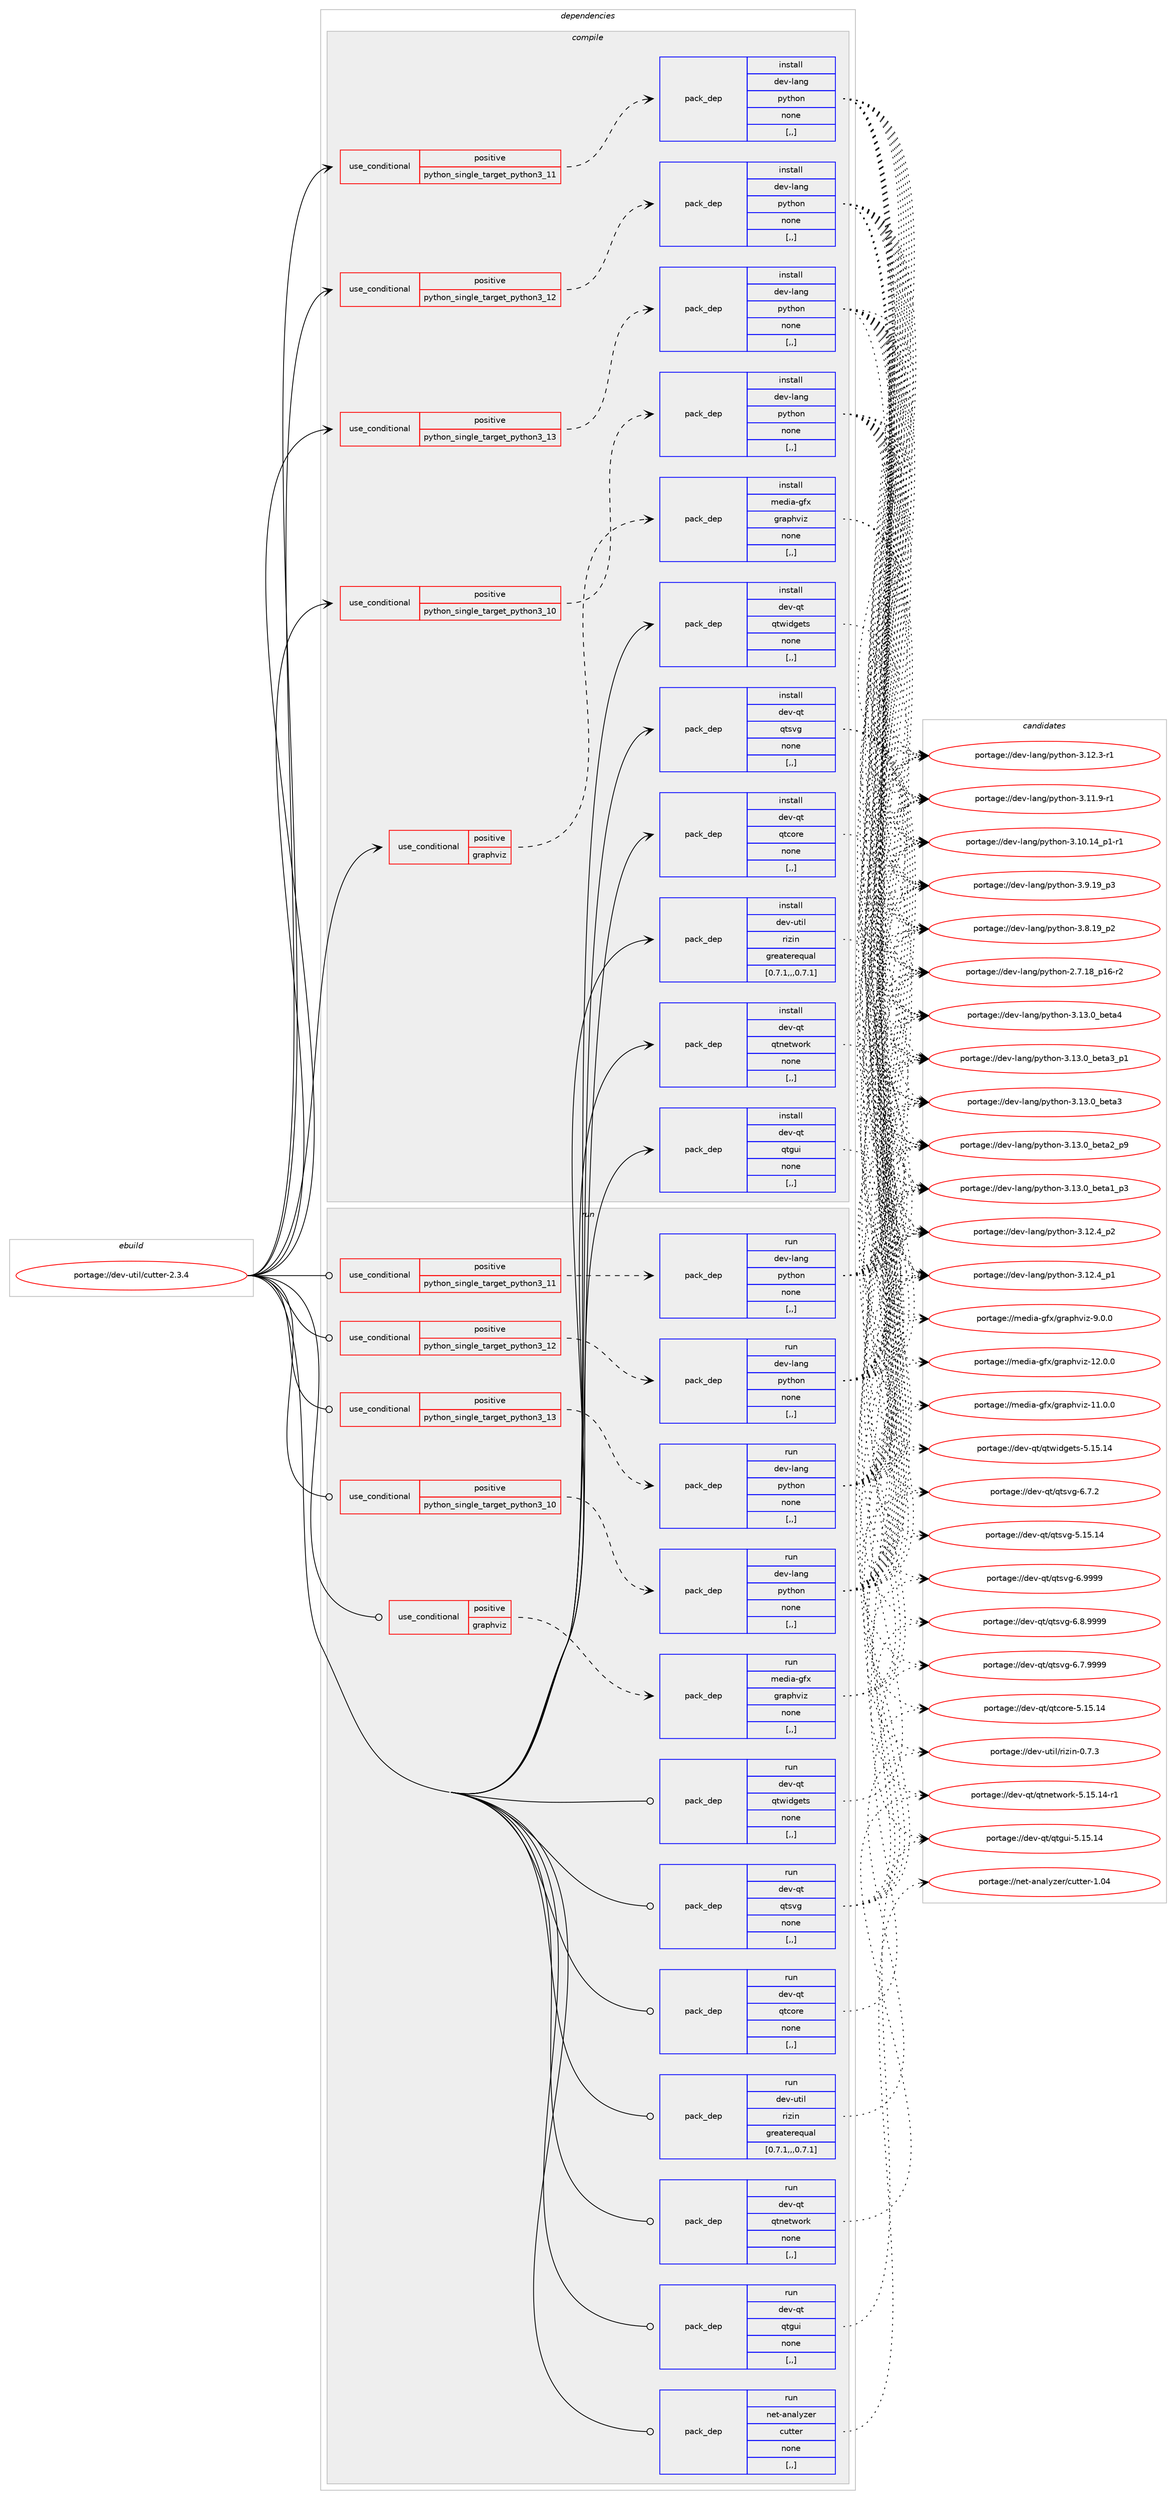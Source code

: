 digraph prolog {

# *************
# Graph options
# *************

newrank=true;
concentrate=true;
compound=true;
graph [rankdir=LR,fontname=Helvetica,fontsize=10,ranksep=1.5];#, ranksep=2.5, nodesep=0.2];
edge  [arrowhead=vee];
node  [fontname=Helvetica,fontsize=10];

# **********
# The ebuild
# **********

subgraph cluster_leftcol {
color=gray;
label=<<i>ebuild</i>>;
id [label="portage://dev-util/cutter-2.3.4", color=red, width=4, href="../dev-util/cutter-2.3.4.svg"];
}

# ****************
# The dependencies
# ****************

subgraph cluster_midcol {
color=gray;
label=<<i>dependencies</i>>;
subgraph cluster_compile {
fillcolor="#eeeeee";
style=filled;
label=<<i>compile</i>>;
subgraph cond60094 {
dependency213377 [label=<<TABLE BORDER="0" CELLBORDER="1" CELLSPACING="0" CELLPADDING="4"><TR><TD ROWSPAN="3" CELLPADDING="10">use_conditional</TD></TR><TR><TD>positive</TD></TR><TR><TD>graphviz</TD></TR></TABLE>>, shape=none, color=red];
subgraph pack151884 {
dependency213378 [label=<<TABLE BORDER="0" CELLBORDER="1" CELLSPACING="0" CELLPADDING="4" WIDTH="220"><TR><TD ROWSPAN="6" CELLPADDING="30">pack_dep</TD></TR><TR><TD WIDTH="110">install</TD></TR><TR><TD>media-gfx</TD></TR><TR><TD>graphviz</TD></TR><TR><TD>none</TD></TR><TR><TD>[,,]</TD></TR></TABLE>>, shape=none, color=blue];
}
dependency213377:e -> dependency213378:w [weight=20,style="dashed",arrowhead="vee"];
}
id:e -> dependency213377:w [weight=20,style="solid",arrowhead="vee"];
subgraph cond60095 {
dependency213379 [label=<<TABLE BORDER="0" CELLBORDER="1" CELLSPACING="0" CELLPADDING="4"><TR><TD ROWSPAN="3" CELLPADDING="10">use_conditional</TD></TR><TR><TD>positive</TD></TR><TR><TD>python_single_target_python3_10</TD></TR></TABLE>>, shape=none, color=red];
subgraph pack151885 {
dependency213380 [label=<<TABLE BORDER="0" CELLBORDER="1" CELLSPACING="0" CELLPADDING="4" WIDTH="220"><TR><TD ROWSPAN="6" CELLPADDING="30">pack_dep</TD></TR><TR><TD WIDTH="110">install</TD></TR><TR><TD>dev-lang</TD></TR><TR><TD>python</TD></TR><TR><TD>none</TD></TR><TR><TD>[,,]</TD></TR></TABLE>>, shape=none, color=blue];
}
dependency213379:e -> dependency213380:w [weight=20,style="dashed",arrowhead="vee"];
}
id:e -> dependency213379:w [weight=20,style="solid",arrowhead="vee"];
subgraph cond60096 {
dependency213381 [label=<<TABLE BORDER="0" CELLBORDER="1" CELLSPACING="0" CELLPADDING="4"><TR><TD ROWSPAN="3" CELLPADDING="10">use_conditional</TD></TR><TR><TD>positive</TD></TR><TR><TD>python_single_target_python3_11</TD></TR></TABLE>>, shape=none, color=red];
subgraph pack151886 {
dependency213382 [label=<<TABLE BORDER="0" CELLBORDER="1" CELLSPACING="0" CELLPADDING="4" WIDTH="220"><TR><TD ROWSPAN="6" CELLPADDING="30">pack_dep</TD></TR><TR><TD WIDTH="110">install</TD></TR><TR><TD>dev-lang</TD></TR><TR><TD>python</TD></TR><TR><TD>none</TD></TR><TR><TD>[,,]</TD></TR></TABLE>>, shape=none, color=blue];
}
dependency213381:e -> dependency213382:w [weight=20,style="dashed",arrowhead="vee"];
}
id:e -> dependency213381:w [weight=20,style="solid",arrowhead="vee"];
subgraph cond60097 {
dependency213383 [label=<<TABLE BORDER="0" CELLBORDER="1" CELLSPACING="0" CELLPADDING="4"><TR><TD ROWSPAN="3" CELLPADDING="10">use_conditional</TD></TR><TR><TD>positive</TD></TR><TR><TD>python_single_target_python3_12</TD></TR></TABLE>>, shape=none, color=red];
subgraph pack151887 {
dependency213384 [label=<<TABLE BORDER="0" CELLBORDER="1" CELLSPACING="0" CELLPADDING="4" WIDTH="220"><TR><TD ROWSPAN="6" CELLPADDING="30">pack_dep</TD></TR><TR><TD WIDTH="110">install</TD></TR><TR><TD>dev-lang</TD></TR><TR><TD>python</TD></TR><TR><TD>none</TD></TR><TR><TD>[,,]</TD></TR></TABLE>>, shape=none, color=blue];
}
dependency213383:e -> dependency213384:w [weight=20,style="dashed",arrowhead="vee"];
}
id:e -> dependency213383:w [weight=20,style="solid",arrowhead="vee"];
subgraph cond60098 {
dependency213385 [label=<<TABLE BORDER="0" CELLBORDER="1" CELLSPACING="0" CELLPADDING="4"><TR><TD ROWSPAN="3" CELLPADDING="10">use_conditional</TD></TR><TR><TD>positive</TD></TR><TR><TD>python_single_target_python3_13</TD></TR></TABLE>>, shape=none, color=red];
subgraph pack151888 {
dependency213386 [label=<<TABLE BORDER="0" CELLBORDER="1" CELLSPACING="0" CELLPADDING="4" WIDTH="220"><TR><TD ROWSPAN="6" CELLPADDING="30">pack_dep</TD></TR><TR><TD WIDTH="110">install</TD></TR><TR><TD>dev-lang</TD></TR><TR><TD>python</TD></TR><TR><TD>none</TD></TR><TR><TD>[,,]</TD></TR></TABLE>>, shape=none, color=blue];
}
dependency213385:e -> dependency213386:w [weight=20,style="dashed",arrowhead="vee"];
}
id:e -> dependency213385:w [weight=20,style="solid",arrowhead="vee"];
subgraph pack151889 {
dependency213387 [label=<<TABLE BORDER="0" CELLBORDER="1" CELLSPACING="0" CELLPADDING="4" WIDTH="220"><TR><TD ROWSPAN="6" CELLPADDING="30">pack_dep</TD></TR><TR><TD WIDTH="110">install</TD></TR><TR><TD>dev-qt</TD></TR><TR><TD>qtcore</TD></TR><TR><TD>none</TD></TR><TR><TD>[,,]</TD></TR></TABLE>>, shape=none, color=blue];
}
id:e -> dependency213387:w [weight=20,style="solid",arrowhead="vee"];
subgraph pack151890 {
dependency213388 [label=<<TABLE BORDER="0" CELLBORDER="1" CELLSPACING="0" CELLPADDING="4" WIDTH="220"><TR><TD ROWSPAN="6" CELLPADDING="30">pack_dep</TD></TR><TR><TD WIDTH="110">install</TD></TR><TR><TD>dev-qt</TD></TR><TR><TD>qtgui</TD></TR><TR><TD>none</TD></TR><TR><TD>[,,]</TD></TR></TABLE>>, shape=none, color=blue];
}
id:e -> dependency213388:w [weight=20,style="solid",arrowhead="vee"];
subgraph pack151891 {
dependency213389 [label=<<TABLE BORDER="0" CELLBORDER="1" CELLSPACING="0" CELLPADDING="4" WIDTH="220"><TR><TD ROWSPAN="6" CELLPADDING="30">pack_dep</TD></TR><TR><TD WIDTH="110">install</TD></TR><TR><TD>dev-qt</TD></TR><TR><TD>qtnetwork</TD></TR><TR><TD>none</TD></TR><TR><TD>[,,]</TD></TR></TABLE>>, shape=none, color=blue];
}
id:e -> dependency213389:w [weight=20,style="solid",arrowhead="vee"];
subgraph pack151892 {
dependency213390 [label=<<TABLE BORDER="0" CELLBORDER="1" CELLSPACING="0" CELLPADDING="4" WIDTH="220"><TR><TD ROWSPAN="6" CELLPADDING="30">pack_dep</TD></TR><TR><TD WIDTH="110">install</TD></TR><TR><TD>dev-qt</TD></TR><TR><TD>qtsvg</TD></TR><TR><TD>none</TD></TR><TR><TD>[,,]</TD></TR></TABLE>>, shape=none, color=blue];
}
id:e -> dependency213390:w [weight=20,style="solid",arrowhead="vee"];
subgraph pack151893 {
dependency213391 [label=<<TABLE BORDER="0" CELLBORDER="1" CELLSPACING="0" CELLPADDING="4" WIDTH="220"><TR><TD ROWSPAN="6" CELLPADDING="30">pack_dep</TD></TR><TR><TD WIDTH="110">install</TD></TR><TR><TD>dev-qt</TD></TR><TR><TD>qtwidgets</TD></TR><TR><TD>none</TD></TR><TR><TD>[,,]</TD></TR></TABLE>>, shape=none, color=blue];
}
id:e -> dependency213391:w [weight=20,style="solid",arrowhead="vee"];
subgraph pack151894 {
dependency213392 [label=<<TABLE BORDER="0" CELLBORDER="1" CELLSPACING="0" CELLPADDING="4" WIDTH="220"><TR><TD ROWSPAN="6" CELLPADDING="30">pack_dep</TD></TR><TR><TD WIDTH="110">install</TD></TR><TR><TD>dev-util</TD></TR><TR><TD>rizin</TD></TR><TR><TD>greaterequal</TD></TR><TR><TD>[0.7.1,,,0.7.1]</TD></TR></TABLE>>, shape=none, color=blue];
}
id:e -> dependency213392:w [weight=20,style="solid",arrowhead="vee"];
}
subgraph cluster_compileandrun {
fillcolor="#eeeeee";
style=filled;
label=<<i>compile and run</i>>;
}
subgraph cluster_run {
fillcolor="#eeeeee";
style=filled;
label=<<i>run</i>>;
subgraph cond60099 {
dependency213393 [label=<<TABLE BORDER="0" CELLBORDER="1" CELLSPACING="0" CELLPADDING="4"><TR><TD ROWSPAN="3" CELLPADDING="10">use_conditional</TD></TR><TR><TD>positive</TD></TR><TR><TD>graphviz</TD></TR></TABLE>>, shape=none, color=red];
subgraph pack151895 {
dependency213394 [label=<<TABLE BORDER="0" CELLBORDER="1" CELLSPACING="0" CELLPADDING="4" WIDTH="220"><TR><TD ROWSPAN="6" CELLPADDING="30">pack_dep</TD></TR><TR><TD WIDTH="110">run</TD></TR><TR><TD>media-gfx</TD></TR><TR><TD>graphviz</TD></TR><TR><TD>none</TD></TR><TR><TD>[,,]</TD></TR></TABLE>>, shape=none, color=blue];
}
dependency213393:e -> dependency213394:w [weight=20,style="dashed",arrowhead="vee"];
}
id:e -> dependency213393:w [weight=20,style="solid",arrowhead="odot"];
subgraph cond60100 {
dependency213395 [label=<<TABLE BORDER="0" CELLBORDER="1" CELLSPACING="0" CELLPADDING="4"><TR><TD ROWSPAN="3" CELLPADDING="10">use_conditional</TD></TR><TR><TD>positive</TD></TR><TR><TD>python_single_target_python3_10</TD></TR></TABLE>>, shape=none, color=red];
subgraph pack151896 {
dependency213396 [label=<<TABLE BORDER="0" CELLBORDER="1" CELLSPACING="0" CELLPADDING="4" WIDTH="220"><TR><TD ROWSPAN="6" CELLPADDING="30">pack_dep</TD></TR><TR><TD WIDTH="110">run</TD></TR><TR><TD>dev-lang</TD></TR><TR><TD>python</TD></TR><TR><TD>none</TD></TR><TR><TD>[,,]</TD></TR></TABLE>>, shape=none, color=blue];
}
dependency213395:e -> dependency213396:w [weight=20,style="dashed",arrowhead="vee"];
}
id:e -> dependency213395:w [weight=20,style="solid",arrowhead="odot"];
subgraph cond60101 {
dependency213397 [label=<<TABLE BORDER="0" CELLBORDER="1" CELLSPACING="0" CELLPADDING="4"><TR><TD ROWSPAN="3" CELLPADDING="10">use_conditional</TD></TR><TR><TD>positive</TD></TR><TR><TD>python_single_target_python3_11</TD></TR></TABLE>>, shape=none, color=red];
subgraph pack151897 {
dependency213398 [label=<<TABLE BORDER="0" CELLBORDER="1" CELLSPACING="0" CELLPADDING="4" WIDTH="220"><TR><TD ROWSPAN="6" CELLPADDING="30">pack_dep</TD></TR><TR><TD WIDTH="110">run</TD></TR><TR><TD>dev-lang</TD></TR><TR><TD>python</TD></TR><TR><TD>none</TD></TR><TR><TD>[,,]</TD></TR></TABLE>>, shape=none, color=blue];
}
dependency213397:e -> dependency213398:w [weight=20,style="dashed",arrowhead="vee"];
}
id:e -> dependency213397:w [weight=20,style="solid",arrowhead="odot"];
subgraph cond60102 {
dependency213399 [label=<<TABLE BORDER="0" CELLBORDER="1" CELLSPACING="0" CELLPADDING="4"><TR><TD ROWSPAN="3" CELLPADDING="10">use_conditional</TD></TR><TR><TD>positive</TD></TR><TR><TD>python_single_target_python3_12</TD></TR></TABLE>>, shape=none, color=red];
subgraph pack151898 {
dependency213400 [label=<<TABLE BORDER="0" CELLBORDER="1" CELLSPACING="0" CELLPADDING="4" WIDTH="220"><TR><TD ROWSPAN="6" CELLPADDING="30">pack_dep</TD></TR><TR><TD WIDTH="110">run</TD></TR><TR><TD>dev-lang</TD></TR><TR><TD>python</TD></TR><TR><TD>none</TD></TR><TR><TD>[,,]</TD></TR></TABLE>>, shape=none, color=blue];
}
dependency213399:e -> dependency213400:w [weight=20,style="dashed",arrowhead="vee"];
}
id:e -> dependency213399:w [weight=20,style="solid",arrowhead="odot"];
subgraph cond60103 {
dependency213401 [label=<<TABLE BORDER="0" CELLBORDER="1" CELLSPACING="0" CELLPADDING="4"><TR><TD ROWSPAN="3" CELLPADDING="10">use_conditional</TD></TR><TR><TD>positive</TD></TR><TR><TD>python_single_target_python3_13</TD></TR></TABLE>>, shape=none, color=red];
subgraph pack151899 {
dependency213402 [label=<<TABLE BORDER="0" CELLBORDER="1" CELLSPACING="0" CELLPADDING="4" WIDTH="220"><TR><TD ROWSPAN="6" CELLPADDING="30">pack_dep</TD></TR><TR><TD WIDTH="110">run</TD></TR><TR><TD>dev-lang</TD></TR><TR><TD>python</TD></TR><TR><TD>none</TD></TR><TR><TD>[,,]</TD></TR></TABLE>>, shape=none, color=blue];
}
dependency213401:e -> dependency213402:w [weight=20,style="dashed",arrowhead="vee"];
}
id:e -> dependency213401:w [weight=20,style="solid",arrowhead="odot"];
subgraph pack151900 {
dependency213403 [label=<<TABLE BORDER="0" CELLBORDER="1" CELLSPACING="0" CELLPADDING="4" WIDTH="220"><TR><TD ROWSPAN="6" CELLPADDING="30">pack_dep</TD></TR><TR><TD WIDTH="110">run</TD></TR><TR><TD>dev-qt</TD></TR><TR><TD>qtcore</TD></TR><TR><TD>none</TD></TR><TR><TD>[,,]</TD></TR></TABLE>>, shape=none, color=blue];
}
id:e -> dependency213403:w [weight=20,style="solid",arrowhead="odot"];
subgraph pack151901 {
dependency213404 [label=<<TABLE BORDER="0" CELLBORDER="1" CELLSPACING="0" CELLPADDING="4" WIDTH="220"><TR><TD ROWSPAN="6" CELLPADDING="30">pack_dep</TD></TR><TR><TD WIDTH="110">run</TD></TR><TR><TD>dev-qt</TD></TR><TR><TD>qtgui</TD></TR><TR><TD>none</TD></TR><TR><TD>[,,]</TD></TR></TABLE>>, shape=none, color=blue];
}
id:e -> dependency213404:w [weight=20,style="solid",arrowhead="odot"];
subgraph pack151902 {
dependency213405 [label=<<TABLE BORDER="0" CELLBORDER="1" CELLSPACING="0" CELLPADDING="4" WIDTH="220"><TR><TD ROWSPAN="6" CELLPADDING="30">pack_dep</TD></TR><TR><TD WIDTH="110">run</TD></TR><TR><TD>dev-qt</TD></TR><TR><TD>qtnetwork</TD></TR><TR><TD>none</TD></TR><TR><TD>[,,]</TD></TR></TABLE>>, shape=none, color=blue];
}
id:e -> dependency213405:w [weight=20,style="solid",arrowhead="odot"];
subgraph pack151903 {
dependency213406 [label=<<TABLE BORDER="0" CELLBORDER="1" CELLSPACING="0" CELLPADDING="4" WIDTH="220"><TR><TD ROWSPAN="6" CELLPADDING="30">pack_dep</TD></TR><TR><TD WIDTH="110">run</TD></TR><TR><TD>dev-qt</TD></TR><TR><TD>qtsvg</TD></TR><TR><TD>none</TD></TR><TR><TD>[,,]</TD></TR></TABLE>>, shape=none, color=blue];
}
id:e -> dependency213406:w [weight=20,style="solid",arrowhead="odot"];
subgraph pack151904 {
dependency213407 [label=<<TABLE BORDER="0" CELLBORDER="1" CELLSPACING="0" CELLPADDING="4" WIDTH="220"><TR><TD ROWSPAN="6" CELLPADDING="30">pack_dep</TD></TR><TR><TD WIDTH="110">run</TD></TR><TR><TD>dev-qt</TD></TR><TR><TD>qtwidgets</TD></TR><TR><TD>none</TD></TR><TR><TD>[,,]</TD></TR></TABLE>>, shape=none, color=blue];
}
id:e -> dependency213407:w [weight=20,style="solid",arrowhead="odot"];
subgraph pack151905 {
dependency213408 [label=<<TABLE BORDER="0" CELLBORDER="1" CELLSPACING="0" CELLPADDING="4" WIDTH="220"><TR><TD ROWSPAN="6" CELLPADDING="30">pack_dep</TD></TR><TR><TD WIDTH="110">run</TD></TR><TR><TD>dev-util</TD></TR><TR><TD>rizin</TD></TR><TR><TD>greaterequal</TD></TR><TR><TD>[0.7.1,,,0.7.1]</TD></TR></TABLE>>, shape=none, color=blue];
}
id:e -> dependency213408:w [weight=20,style="solid",arrowhead="odot"];
subgraph pack151906 {
dependency213409 [label=<<TABLE BORDER="0" CELLBORDER="1" CELLSPACING="0" CELLPADDING="4" WIDTH="220"><TR><TD ROWSPAN="6" CELLPADDING="30">pack_dep</TD></TR><TR><TD WIDTH="110">run</TD></TR><TR><TD>net-analyzer</TD></TR><TR><TD>cutter</TD></TR><TR><TD>none</TD></TR><TR><TD>[,,]</TD></TR></TABLE>>, shape=none, color=blue];
}
id:e -> dependency213409:w [weight=20,style="solid",arrowhead="odot"];
}
}

# **************
# The candidates
# **************

subgraph cluster_choices {
rank=same;
color=gray;
label=<<i>candidates</i>>;

subgraph choice151884 {
color=black;
nodesep=1;
choice1091011001059745103102120471031149711210411810512245495046484648 [label="portage://media-gfx/graphviz-12.0.0", color=red, width=4,href="../media-gfx/graphviz-12.0.0.svg"];
choice1091011001059745103102120471031149711210411810512245494946484648 [label="portage://media-gfx/graphviz-11.0.0", color=red, width=4,href="../media-gfx/graphviz-11.0.0.svg"];
choice10910110010597451031021204710311497112104118105122455746484648 [label="portage://media-gfx/graphviz-9.0.0", color=red, width=4,href="../media-gfx/graphviz-9.0.0.svg"];
dependency213378:e -> choice1091011001059745103102120471031149711210411810512245495046484648:w [style=dotted,weight="100"];
dependency213378:e -> choice1091011001059745103102120471031149711210411810512245494946484648:w [style=dotted,weight="100"];
dependency213378:e -> choice10910110010597451031021204710311497112104118105122455746484648:w [style=dotted,weight="100"];
}
subgraph choice151885 {
color=black;
nodesep=1;
choice1001011184510897110103471121211161041111104551464951464895981011169752 [label="portage://dev-lang/python-3.13.0_beta4", color=red, width=4,href="../dev-lang/python-3.13.0_beta4.svg"];
choice10010111845108971101034711212111610411111045514649514648959810111697519511249 [label="portage://dev-lang/python-3.13.0_beta3_p1", color=red, width=4,href="../dev-lang/python-3.13.0_beta3_p1.svg"];
choice1001011184510897110103471121211161041111104551464951464895981011169751 [label="portage://dev-lang/python-3.13.0_beta3", color=red, width=4,href="../dev-lang/python-3.13.0_beta3.svg"];
choice10010111845108971101034711212111610411111045514649514648959810111697509511257 [label="portage://dev-lang/python-3.13.0_beta2_p9", color=red, width=4,href="../dev-lang/python-3.13.0_beta2_p9.svg"];
choice10010111845108971101034711212111610411111045514649514648959810111697499511251 [label="portage://dev-lang/python-3.13.0_beta1_p3", color=red, width=4,href="../dev-lang/python-3.13.0_beta1_p3.svg"];
choice100101118451089711010347112121116104111110455146495046529511250 [label="portage://dev-lang/python-3.12.4_p2", color=red, width=4,href="../dev-lang/python-3.12.4_p2.svg"];
choice100101118451089711010347112121116104111110455146495046529511249 [label="portage://dev-lang/python-3.12.4_p1", color=red, width=4,href="../dev-lang/python-3.12.4_p1.svg"];
choice100101118451089711010347112121116104111110455146495046514511449 [label="portage://dev-lang/python-3.12.3-r1", color=red, width=4,href="../dev-lang/python-3.12.3-r1.svg"];
choice100101118451089711010347112121116104111110455146494946574511449 [label="portage://dev-lang/python-3.11.9-r1", color=red, width=4,href="../dev-lang/python-3.11.9-r1.svg"];
choice100101118451089711010347112121116104111110455146494846495295112494511449 [label="portage://dev-lang/python-3.10.14_p1-r1", color=red, width=4,href="../dev-lang/python-3.10.14_p1-r1.svg"];
choice100101118451089711010347112121116104111110455146574649579511251 [label="portage://dev-lang/python-3.9.19_p3", color=red, width=4,href="../dev-lang/python-3.9.19_p3.svg"];
choice100101118451089711010347112121116104111110455146564649579511250 [label="portage://dev-lang/python-3.8.19_p2", color=red, width=4,href="../dev-lang/python-3.8.19_p2.svg"];
choice100101118451089711010347112121116104111110455046554649569511249544511450 [label="portage://dev-lang/python-2.7.18_p16-r2", color=red, width=4,href="../dev-lang/python-2.7.18_p16-r2.svg"];
dependency213380:e -> choice1001011184510897110103471121211161041111104551464951464895981011169752:w [style=dotted,weight="100"];
dependency213380:e -> choice10010111845108971101034711212111610411111045514649514648959810111697519511249:w [style=dotted,weight="100"];
dependency213380:e -> choice1001011184510897110103471121211161041111104551464951464895981011169751:w [style=dotted,weight="100"];
dependency213380:e -> choice10010111845108971101034711212111610411111045514649514648959810111697509511257:w [style=dotted,weight="100"];
dependency213380:e -> choice10010111845108971101034711212111610411111045514649514648959810111697499511251:w [style=dotted,weight="100"];
dependency213380:e -> choice100101118451089711010347112121116104111110455146495046529511250:w [style=dotted,weight="100"];
dependency213380:e -> choice100101118451089711010347112121116104111110455146495046529511249:w [style=dotted,weight="100"];
dependency213380:e -> choice100101118451089711010347112121116104111110455146495046514511449:w [style=dotted,weight="100"];
dependency213380:e -> choice100101118451089711010347112121116104111110455146494946574511449:w [style=dotted,weight="100"];
dependency213380:e -> choice100101118451089711010347112121116104111110455146494846495295112494511449:w [style=dotted,weight="100"];
dependency213380:e -> choice100101118451089711010347112121116104111110455146574649579511251:w [style=dotted,weight="100"];
dependency213380:e -> choice100101118451089711010347112121116104111110455146564649579511250:w [style=dotted,weight="100"];
dependency213380:e -> choice100101118451089711010347112121116104111110455046554649569511249544511450:w [style=dotted,weight="100"];
}
subgraph choice151886 {
color=black;
nodesep=1;
choice1001011184510897110103471121211161041111104551464951464895981011169752 [label="portage://dev-lang/python-3.13.0_beta4", color=red, width=4,href="../dev-lang/python-3.13.0_beta4.svg"];
choice10010111845108971101034711212111610411111045514649514648959810111697519511249 [label="portage://dev-lang/python-3.13.0_beta3_p1", color=red, width=4,href="../dev-lang/python-3.13.0_beta3_p1.svg"];
choice1001011184510897110103471121211161041111104551464951464895981011169751 [label="portage://dev-lang/python-3.13.0_beta3", color=red, width=4,href="../dev-lang/python-3.13.0_beta3.svg"];
choice10010111845108971101034711212111610411111045514649514648959810111697509511257 [label="portage://dev-lang/python-3.13.0_beta2_p9", color=red, width=4,href="../dev-lang/python-3.13.0_beta2_p9.svg"];
choice10010111845108971101034711212111610411111045514649514648959810111697499511251 [label="portage://dev-lang/python-3.13.0_beta1_p3", color=red, width=4,href="../dev-lang/python-3.13.0_beta1_p3.svg"];
choice100101118451089711010347112121116104111110455146495046529511250 [label="portage://dev-lang/python-3.12.4_p2", color=red, width=4,href="../dev-lang/python-3.12.4_p2.svg"];
choice100101118451089711010347112121116104111110455146495046529511249 [label="portage://dev-lang/python-3.12.4_p1", color=red, width=4,href="../dev-lang/python-3.12.4_p1.svg"];
choice100101118451089711010347112121116104111110455146495046514511449 [label="portage://dev-lang/python-3.12.3-r1", color=red, width=4,href="../dev-lang/python-3.12.3-r1.svg"];
choice100101118451089711010347112121116104111110455146494946574511449 [label="portage://dev-lang/python-3.11.9-r1", color=red, width=4,href="../dev-lang/python-3.11.9-r1.svg"];
choice100101118451089711010347112121116104111110455146494846495295112494511449 [label="portage://dev-lang/python-3.10.14_p1-r1", color=red, width=4,href="../dev-lang/python-3.10.14_p1-r1.svg"];
choice100101118451089711010347112121116104111110455146574649579511251 [label="portage://dev-lang/python-3.9.19_p3", color=red, width=4,href="../dev-lang/python-3.9.19_p3.svg"];
choice100101118451089711010347112121116104111110455146564649579511250 [label="portage://dev-lang/python-3.8.19_p2", color=red, width=4,href="../dev-lang/python-3.8.19_p2.svg"];
choice100101118451089711010347112121116104111110455046554649569511249544511450 [label="portage://dev-lang/python-2.7.18_p16-r2", color=red, width=4,href="../dev-lang/python-2.7.18_p16-r2.svg"];
dependency213382:e -> choice1001011184510897110103471121211161041111104551464951464895981011169752:w [style=dotted,weight="100"];
dependency213382:e -> choice10010111845108971101034711212111610411111045514649514648959810111697519511249:w [style=dotted,weight="100"];
dependency213382:e -> choice1001011184510897110103471121211161041111104551464951464895981011169751:w [style=dotted,weight="100"];
dependency213382:e -> choice10010111845108971101034711212111610411111045514649514648959810111697509511257:w [style=dotted,weight="100"];
dependency213382:e -> choice10010111845108971101034711212111610411111045514649514648959810111697499511251:w [style=dotted,weight="100"];
dependency213382:e -> choice100101118451089711010347112121116104111110455146495046529511250:w [style=dotted,weight="100"];
dependency213382:e -> choice100101118451089711010347112121116104111110455146495046529511249:w [style=dotted,weight="100"];
dependency213382:e -> choice100101118451089711010347112121116104111110455146495046514511449:w [style=dotted,weight="100"];
dependency213382:e -> choice100101118451089711010347112121116104111110455146494946574511449:w [style=dotted,weight="100"];
dependency213382:e -> choice100101118451089711010347112121116104111110455146494846495295112494511449:w [style=dotted,weight="100"];
dependency213382:e -> choice100101118451089711010347112121116104111110455146574649579511251:w [style=dotted,weight="100"];
dependency213382:e -> choice100101118451089711010347112121116104111110455146564649579511250:w [style=dotted,weight="100"];
dependency213382:e -> choice100101118451089711010347112121116104111110455046554649569511249544511450:w [style=dotted,weight="100"];
}
subgraph choice151887 {
color=black;
nodesep=1;
choice1001011184510897110103471121211161041111104551464951464895981011169752 [label="portage://dev-lang/python-3.13.0_beta4", color=red, width=4,href="../dev-lang/python-3.13.0_beta4.svg"];
choice10010111845108971101034711212111610411111045514649514648959810111697519511249 [label="portage://dev-lang/python-3.13.0_beta3_p1", color=red, width=4,href="../dev-lang/python-3.13.0_beta3_p1.svg"];
choice1001011184510897110103471121211161041111104551464951464895981011169751 [label="portage://dev-lang/python-3.13.0_beta3", color=red, width=4,href="../dev-lang/python-3.13.0_beta3.svg"];
choice10010111845108971101034711212111610411111045514649514648959810111697509511257 [label="portage://dev-lang/python-3.13.0_beta2_p9", color=red, width=4,href="../dev-lang/python-3.13.0_beta2_p9.svg"];
choice10010111845108971101034711212111610411111045514649514648959810111697499511251 [label="portage://dev-lang/python-3.13.0_beta1_p3", color=red, width=4,href="../dev-lang/python-3.13.0_beta1_p3.svg"];
choice100101118451089711010347112121116104111110455146495046529511250 [label="portage://dev-lang/python-3.12.4_p2", color=red, width=4,href="../dev-lang/python-3.12.4_p2.svg"];
choice100101118451089711010347112121116104111110455146495046529511249 [label="portage://dev-lang/python-3.12.4_p1", color=red, width=4,href="../dev-lang/python-3.12.4_p1.svg"];
choice100101118451089711010347112121116104111110455146495046514511449 [label="portage://dev-lang/python-3.12.3-r1", color=red, width=4,href="../dev-lang/python-3.12.3-r1.svg"];
choice100101118451089711010347112121116104111110455146494946574511449 [label="portage://dev-lang/python-3.11.9-r1", color=red, width=4,href="../dev-lang/python-3.11.9-r1.svg"];
choice100101118451089711010347112121116104111110455146494846495295112494511449 [label="portage://dev-lang/python-3.10.14_p1-r1", color=red, width=4,href="../dev-lang/python-3.10.14_p1-r1.svg"];
choice100101118451089711010347112121116104111110455146574649579511251 [label="portage://dev-lang/python-3.9.19_p3", color=red, width=4,href="../dev-lang/python-3.9.19_p3.svg"];
choice100101118451089711010347112121116104111110455146564649579511250 [label="portage://dev-lang/python-3.8.19_p2", color=red, width=4,href="../dev-lang/python-3.8.19_p2.svg"];
choice100101118451089711010347112121116104111110455046554649569511249544511450 [label="portage://dev-lang/python-2.7.18_p16-r2", color=red, width=4,href="../dev-lang/python-2.7.18_p16-r2.svg"];
dependency213384:e -> choice1001011184510897110103471121211161041111104551464951464895981011169752:w [style=dotted,weight="100"];
dependency213384:e -> choice10010111845108971101034711212111610411111045514649514648959810111697519511249:w [style=dotted,weight="100"];
dependency213384:e -> choice1001011184510897110103471121211161041111104551464951464895981011169751:w [style=dotted,weight="100"];
dependency213384:e -> choice10010111845108971101034711212111610411111045514649514648959810111697509511257:w [style=dotted,weight="100"];
dependency213384:e -> choice10010111845108971101034711212111610411111045514649514648959810111697499511251:w [style=dotted,weight="100"];
dependency213384:e -> choice100101118451089711010347112121116104111110455146495046529511250:w [style=dotted,weight="100"];
dependency213384:e -> choice100101118451089711010347112121116104111110455146495046529511249:w [style=dotted,weight="100"];
dependency213384:e -> choice100101118451089711010347112121116104111110455146495046514511449:w [style=dotted,weight="100"];
dependency213384:e -> choice100101118451089711010347112121116104111110455146494946574511449:w [style=dotted,weight="100"];
dependency213384:e -> choice100101118451089711010347112121116104111110455146494846495295112494511449:w [style=dotted,weight="100"];
dependency213384:e -> choice100101118451089711010347112121116104111110455146574649579511251:w [style=dotted,weight="100"];
dependency213384:e -> choice100101118451089711010347112121116104111110455146564649579511250:w [style=dotted,weight="100"];
dependency213384:e -> choice100101118451089711010347112121116104111110455046554649569511249544511450:w [style=dotted,weight="100"];
}
subgraph choice151888 {
color=black;
nodesep=1;
choice1001011184510897110103471121211161041111104551464951464895981011169752 [label="portage://dev-lang/python-3.13.0_beta4", color=red, width=4,href="../dev-lang/python-3.13.0_beta4.svg"];
choice10010111845108971101034711212111610411111045514649514648959810111697519511249 [label="portage://dev-lang/python-3.13.0_beta3_p1", color=red, width=4,href="../dev-lang/python-3.13.0_beta3_p1.svg"];
choice1001011184510897110103471121211161041111104551464951464895981011169751 [label="portage://dev-lang/python-3.13.0_beta3", color=red, width=4,href="../dev-lang/python-3.13.0_beta3.svg"];
choice10010111845108971101034711212111610411111045514649514648959810111697509511257 [label="portage://dev-lang/python-3.13.0_beta2_p9", color=red, width=4,href="../dev-lang/python-3.13.0_beta2_p9.svg"];
choice10010111845108971101034711212111610411111045514649514648959810111697499511251 [label="portage://dev-lang/python-3.13.0_beta1_p3", color=red, width=4,href="../dev-lang/python-3.13.0_beta1_p3.svg"];
choice100101118451089711010347112121116104111110455146495046529511250 [label="portage://dev-lang/python-3.12.4_p2", color=red, width=4,href="../dev-lang/python-3.12.4_p2.svg"];
choice100101118451089711010347112121116104111110455146495046529511249 [label="portage://dev-lang/python-3.12.4_p1", color=red, width=4,href="../dev-lang/python-3.12.4_p1.svg"];
choice100101118451089711010347112121116104111110455146495046514511449 [label="portage://dev-lang/python-3.12.3-r1", color=red, width=4,href="../dev-lang/python-3.12.3-r1.svg"];
choice100101118451089711010347112121116104111110455146494946574511449 [label="portage://dev-lang/python-3.11.9-r1", color=red, width=4,href="../dev-lang/python-3.11.9-r1.svg"];
choice100101118451089711010347112121116104111110455146494846495295112494511449 [label="portage://dev-lang/python-3.10.14_p1-r1", color=red, width=4,href="../dev-lang/python-3.10.14_p1-r1.svg"];
choice100101118451089711010347112121116104111110455146574649579511251 [label="portage://dev-lang/python-3.9.19_p3", color=red, width=4,href="../dev-lang/python-3.9.19_p3.svg"];
choice100101118451089711010347112121116104111110455146564649579511250 [label="portage://dev-lang/python-3.8.19_p2", color=red, width=4,href="../dev-lang/python-3.8.19_p2.svg"];
choice100101118451089711010347112121116104111110455046554649569511249544511450 [label="portage://dev-lang/python-2.7.18_p16-r2", color=red, width=4,href="../dev-lang/python-2.7.18_p16-r2.svg"];
dependency213386:e -> choice1001011184510897110103471121211161041111104551464951464895981011169752:w [style=dotted,weight="100"];
dependency213386:e -> choice10010111845108971101034711212111610411111045514649514648959810111697519511249:w [style=dotted,weight="100"];
dependency213386:e -> choice1001011184510897110103471121211161041111104551464951464895981011169751:w [style=dotted,weight="100"];
dependency213386:e -> choice10010111845108971101034711212111610411111045514649514648959810111697509511257:w [style=dotted,weight="100"];
dependency213386:e -> choice10010111845108971101034711212111610411111045514649514648959810111697499511251:w [style=dotted,weight="100"];
dependency213386:e -> choice100101118451089711010347112121116104111110455146495046529511250:w [style=dotted,weight="100"];
dependency213386:e -> choice100101118451089711010347112121116104111110455146495046529511249:w [style=dotted,weight="100"];
dependency213386:e -> choice100101118451089711010347112121116104111110455146495046514511449:w [style=dotted,weight="100"];
dependency213386:e -> choice100101118451089711010347112121116104111110455146494946574511449:w [style=dotted,weight="100"];
dependency213386:e -> choice100101118451089711010347112121116104111110455146494846495295112494511449:w [style=dotted,weight="100"];
dependency213386:e -> choice100101118451089711010347112121116104111110455146574649579511251:w [style=dotted,weight="100"];
dependency213386:e -> choice100101118451089711010347112121116104111110455146564649579511250:w [style=dotted,weight="100"];
dependency213386:e -> choice100101118451089711010347112121116104111110455046554649569511249544511450:w [style=dotted,weight="100"];
}
subgraph choice151889 {
color=black;
nodesep=1;
choice1001011184511311647113116991111141014553464953464952 [label="portage://dev-qt/qtcore-5.15.14", color=red, width=4,href="../dev-qt/qtcore-5.15.14.svg"];
dependency213387:e -> choice1001011184511311647113116991111141014553464953464952:w [style=dotted,weight="100"];
}
subgraph choice151890 {
color=black;
nodesep=1;
choice10010111845113116471131161031171054553464953464952 [label="portage://dev-qt/qtgui-5.15.14", color=red, width=4,href="../dev-qt/qtgui-5.15.14.svg"];
dependency213388:e -> choice10010111845113116471131161031171054553464953464952:w [style=dotted,weight="100"];
}
subgraph choice151891 {
color=black;
nodesep=1;
choice100101118451131164711311611010111611911111410745534649534649524511449 [label="portage://dev-qt/qtnetwork-5.15.14-r1", color=red, width=4,href="../dev-qt/qtnetwork-5.15.14-r1.svg"];
dependency213389:e -> choice100101118451131164711311611010111611911111410745534649534649524511449:w [style=dotted,weight="100"];
}
subgraph choice151892 {
color=black;
nodesep=1;
choice100101118451131164711311611511810345544657575757 [label="portage://dev-qt/qtsvg-6.9999", color=red, width=4,href="../dev-qt/qtsvg-6.9999.svg"];
choice1001011184511311647113116115118103455446564657575757 [label="portage://dev-qt/qtsvg-6.8.9999", color=red, width=4,href="../dev-qt/qtsvg-6.8.9999.svg"];
choice1001011184511311647113116115118103455446554657575757 [label="portage://dev-qt/qtsvg-6.7.9999", color=red, width=4,href="../dev-qt/qtsvg-6.7.9999.svg"];
choice1001011184511311647113116115118103455446554650 [label="portage://dev-qt/qtsvg-6.7.2", color=red, width=4,href="../dev-qt/qtsvg-6.7.2.svg"];
choice10010111845113116471131161151181034553464953464952 [label="portage://dev-qt/qtsvg-5.15.14", color=red, width=4,href="../dev-qt/qtsvg-5.15.14.svg"];
dependency213390:e -> choice100101118451131164711311611511810345544657575757:w [style=dotted,weight="100"];
dependency213390:e -> choice1001011184511311647113116115118103455446564657575757:w [style=dotted,weight="100"];
dependency213390:e -> choice1001011184511311647113116115118103455446554657575757:w [style=dotted,weight="100"];
dependency213390:e -> choice1001011184511311647113116115118103455446554650:w [style=dotted,weight="100"];
dependency213390:e -> choice10010111845113116471131161151181034553464953464952:w [style=dotted,weight="100"];
}
subgraph choice151893 {
color=black;
nodesep=1;
choice10010111845113116471131161191051001031011161154553464953464952 [label="portage://dev-qt/qtwidgets-5.15.14", color=red, width=4,href="../dev-qt/qtwidgets-5.15.14.svg"];
dependency213391:e -> choice10010111845113116471131161191051001031011161154553464953464952:w [style=dotted,weight="100"];
}
subgraph choice151894 {
color=black;
nodesep=1;
choice1001011184511711610510847114105122105110454846554651 [label="portage://dev-util/rizin-0.7.3", color=red, width=4,href="../dev-util/rizin-0.7.3.svg"];
dependency213392:e -> choice1001011184511711610510847114105122105110454846554651:w [style=dotted,weight="100"];
}
subgraph choice151895 {
color=black;
nodesep=1;
choice1091011001059745103102120471031149711210411810512245495046484648 [label="portage://media-gfx/graphviz-12.0.0", color=red, width=4,href="../media-gfx/graphviz-12.0.0.svg"];
choice1091011001059745103102120471031149711210411810512245494946484648 [label="portage://media-gfx/graphviz-11.0.0", color=red, width=4,href="../media-gfx/graphviz-11.0.0.svg"];
choice10910110010597451031021204710311497112104118105122455746484648 [label="portage://media-gfx/graphviz-9.0.0", color=red, width=4,href="../media-gfx/graphviz-9.0.0.svg"];
dependency213394:e -> choice1091011001059745103102120471031149711210411810512245495046484648:w [style=dotted,weight="100"];
dependency213394:e -> choice1091011001059745103102120471031149711210411810512245494946484648:w [style=dotted,weight="100"];
dependency213394:e -> choice10910110010597451031021204710311497112104118105122455746484648:w [style=dotted,weight="100"];
}
subgraph choice151896 {
color=black;
nodesep=1;
choice1001011184510897110103471121211161041111104551464951464895981011169752 [label="portage://dev-lang/python-3.13.0_beta4", color=red, width=4,href="../dev-lang/python-3.13.0_beta4.svg"];
choice10010111845108971101034711212111610411111045514649514648959810111697519511249 [label="portage://dev-lang/python-3.13.0_beta3_p1", color=red, width=4,href="../dev-lang/python-3.13.0_beta3_p1.svg"];
choice1001011184510897110103471121211161041111104551464951464895981011169751 [label="portage://dev-lang/python-3.13.0_beta3", color=red, width=4,href="../dev-lang/python-3.13.0_beta3.svg"];
choice10010111845108971101034711212111610411111045514649514648959810111697509511257 [label="portage://dev-lang/python-3.13.0_beta2_p9", color=red, width=4,href="../dev-lang/python-3.13.0_beta2_p9.svg"];
choice10010111845108971101034711212111610411111045514649514648959810111697499511251 [label="portage://dev-lang/python-3.13.0_beta1_p3", color=red, width=4,href="../dev-lang/python-3.13.0_beta1_p3.svg"];
choice100101118451089711010347112121116104111110455146495046529511250 [label="portage://dev-lang/python-3.12.4_p2", color=red, width=4,href="../dev-lang/python-3.12.4_p2.svg"];
choice100101118451089711010347112121116104111110455146495046529511249 [label="portage://dev-lang/python-3.12.4_p1", color=red, width=4,href="../dev-lang/python-3.12.4_p1.svg"];
choice100101118451089711010347112121116104111110455146495046514511449 [label="portage://dev-lang/python-3.12.3-r1", color=red, width=4,href="../dev-lang/python-3.12.3-r1.svg"];
choice100101118451089711010347112121116104111110455146494946574511449 [label="portage://dev-lang/python-3.11.9-r1", color=red, width=4,href="../dev-lang/python-3.11.9-r1.svg"];
choice100101118451089711010347112121116104111110455146494846495295112494511449 [label="portage://dev-lang/python-3.10.14_p1-r1", color=red, width=4,href="../dev-lang/python-3.10.14_p1-r1.svg"];
choice100101118451089711010347112121116104111110455146574649579511251 [label="portage://dev-lang/python-3.9.19_p3", color=red, width=4,href="../dev-lang/python-3.9.19_p3.svg"];
choice100101118451089711010347112121116104111110455146564649579511250 [label="portage://dev-lang/python-3.8.19_p2", color=red, width=4,href="../dev-lang/python-3.8.19_p2.svg"];
choice100101118451089711010347112121116104111110455046554649569511249544511450 [label="portage://dev-lang/python-2.7.18_p16-r2", color=red, width=4,href="../dev-lang/python-2.7.18_p16-r2.svg"];
dependency213396:e -> choice1001011184510897110103471121211161041111104551464951464895981011169752:w [style=dotted,weight="100"];
dependency213396:e -> choice10010111845108971101034711212111610411111045514649514648959810111697519511249:w [style=dotted,weight="100"];
dependency213396:e -> choice1001011184510897110103471121211161041111104551464951464895981011169751:w [style=dotted,weight="100"];
dependency213396:e -> choice10010111845108971101034711212111610411111045514649514648959810111697509511257:w [style=dotted,weight="100"];
dependency213396:e -> choice10010111845108971101034711212111610411111045514649514648959810111697499511251:w [style=dotted,weight="100"];
dependency213396:e -> choice100101118451089711010347112121116104111110455146495046529511250:w [style=dotted,weight="100"];
dependency213396:e -> choice100101118451089711010347112121116104111110455146495046529511249:w [style=dotted,weight="100"];
dependency213396:e -> choice100101118451089711010347112121116104111110455146495046514511449:w [style=dotted,weight="100"];
dependency213396:e -> choice100101118451089711010347112121116104111110455146494946574511449:w [style=dotted,weight="100"];
dependency213396:e -> choice100101118451089711010347112121116104111110455146494846495295112494511449:w [style=dotted,weight="100"];
dependency213396:e -> choice100101118451089711010347112121116104111110455146574649579511251:w [style=dotted,weight="100"];
dependency213396:e -> choice100101118451089711010347112121116104111110455146564649579511250:w [style=dotted,weight="100"];
dependency213396:e -> choice100101118451089711010347112121116104111110455046554649569511249544511450:w [style=dotted,weight="100"];
}
subgraph choice151897 {
color=black;
nodesep=1;
choice1001011184510897110103471121211161041111104551464951464895981011169752 [label="portage://dev-lang/python-3.13.0_beta4", color=red, width=4,href="../dev-lang/python-3.13.0_beta4.svg"];
choice10010111845108971101034711212111610411111045514649514648959810111697519511249 [label="portage://dev-lang/python-3.13.0_beta3_p1", color=red, width=4,href="../dev-lang/python-3.13.0_beta3_p1.svg"];
choice1001011184510897110103471121211161041111104551464951464895981011169751 [label="portage://dev-lang/python-3.13.0_beta3", color=red, width=4,href="../dev-lang/python-3.13.0_beta3.svg"];
choice10010111845108971101034711212111610411111045514649514648959810111697509511257 [label="portage://dev-lang/python-3.13.0_beta2_p9", color=red, width=4,href="../dev-lang/python-3.13.0_beta2_p9.svg"];
choice10010111845108971101034711212111610411111045514649514648959810111697499511251 [label="portage://dev-lang/python-3.13.0_beta1_p3", color=red, width=4,href="../dev-lang/python-3.13.0_beta1_p3.svg"];
choice100101118451089711010347112121116104111110455146495046529511250 [label="portage://dev-lang/python-3.12.4_p2", color=red, width=4,href="../dev-lang/python-3.12.4_p2.svg"];
choice100101118451089711010347112121116104111110455146495046529511249 [label="portage://dev-lang/python-3.12.4_p1", color=red, width=4,href="../dev-lang/python-3.12.4_p1.svg"];
choice100101118451089711010347112121116104111110455146495046514511449 [label="portage://dev-lang/python-3.12.3-r1", color=red, width=4,href="../dev-lang/python-3.12.3-r1.svg"];
choice100101118451089711010347112121116104111110455146494946574511449 [label="portage://dev-lang/python-3.11.9-r1", color=red, width=4,href="../dev-lang/python-3.11.9-r1.svg"];
choice100101118451089711010347112121116104111110455146494846495295112494511449 [label="portage://dev-lang/python-3.10.14_p1-r1", color=red, width=4,href="../dev-lang/python-3.10.14_p1-r1.svg"];
choice100101118451089711010347112121116104111110455146574649579511251 [label="portage://dev-lang/python-3.9.19_p3", color=red, width=4,href="../dev-lang/python-3.9.19_p3.svg"];
choice100101118451089711010347112121116104111110455146564649579511250 [label="portage://dev-lang/python-3.8.19_p2", color=red, width=4,href="../dev-lang/python-3.8.19_p2.svg"];
choice100101118451089711010347112121116104111110455046554649569511249544511450 [label="portage://dev-lang/python-2.7.18_p16-r2", color=red, width=4,href="../dev-lang/python-2.7.18_p16-r2.svg"];
dependency213398:e -> choice1001011184510897110103471121211161041111104551464951464895981011169752:w [style=dotted,weight="100"];
dependency213398:e -> choice10010111845108971101034711212111610411111045514649514648959810111697519511249:w [style=dotted,weight="100"];
dependency213398:e -> choice1001011184510897110103471121211161041111104551464951464895981011169751:w [style=dotted,weight="100"];
dependency213398:e -> choice10010111845108971101034711212111610411111045514649514648959810111697509511257:w [style=dotted,weight="100"];
dependency213398:e -> choice10010111845108971101034711212111610411111045514649514648959810111697499511251:w [style=dotted,weight="100"];
dependency213398:e -> choice100101118451089711010347112121116104111110455146495046529511250:w [style=dotted,weight="100"];
dependency213398:e -> choice100101118451089711010347112121116104111110455146495046529511249:w [style=dotted,weight="100"];
dependency213398:e -> choice100101118451089711010347112121116104111110455146495046514511449:w [style=dotted,weight="100"];
dependency213398:e -> choice100101118451089711010347112121116104111110455146494946574511449:w [style=dotted,weight="100"];
dependency213398:e -> choice100101118451089711010347112121116104111110455146494846495295112494511449:w [style=dotted,weight="100"];
dependency213398:e -> choice100101118451089711010347112121116104111110455146574649579511251:w [style=dotted,weight="100"];
dependency213398:e -> choice100101118451089711010347112121116104111110455146564649579511250:w [style=dotted,weight="100"];
dependency213398:e -> choice100101118451089711010347112121116104111110455046554649569511249544511450:w [style=dotted,weight="100"];
}
subgraph choice151898 {
color=black;
nodesep=1;
choice1001011184510897110103471121211161041111104551464951464895981011169752 [label="portage://dev-lang/python-3.13.0_beta4", color=red, width=4,href="../dev-lang/python-3.13.0_beta4.svg"];
choice10010111845108971101034711212111610411111045514649514648959810111697519511249 [label="portage://dev-lang/python-3.13.0_beta3_p1", color=red, width=4,href="../dev-lang/python-3.13.0_beta3_p1.svg"];
choice1001011184510897110103471121211161041111104551464951464895981011169751 [label="portage://dev-lang/python-3.13.0_beta3", color=red, width=4,href="../dev-lang/python-3.13.0_beta3.svg"];
choice10010111845108971101034711212111610411111045514649514648959810111697509511257 [label="portage://dev-lang/python-3.13.0_beta2_p9", color=red, width=4,href="../dev-lang/python-3.13.0_beta2_p9.svg"];
choice10010111845108971101034711212111610411111045514649514648959810111697499511251 [label="portage://dev-lang/python-3.13.0_beta1_p3", color=red, width=4,href="../dev-lang/python-3.13.0_beta1_p3.svg"];
choice100101118451089711010347112121116104111110455146495046529511250 [label="portage://dev-lang/python-3.12.4_p2", color=red, width=4,href="../dev-lang/python-3.12.4_p2.svg"];
choice100101118451089711010347112121116104111110455146495046529511249 [label="portage://dev-lang/python-3.12.4_p1", color=red, width=4,href="../dev-lang/python-3.12.4_p1.svg"];
choice100101118451089711010347112121116104111110455146495046514511449 [label="portage://dev-lang/python-3.12.3-r1", color=red, width=4,href="../dev-lang/python-3.12.3-r1.svg"];
choice100101118451089711010347112121116104111110455146494946574511449 [label="portage://dev-lang/python-3.11.9-r1", color=red, width=4,href="../dev-lang/python-3.11.9-r1.svg"];
choice100101118451089711010347112121116104111110455146494846495295112494511449 [label="portage://dev-lang/python-3.10.14_p1-r1", color=red, width=4,href="../dev-lang/python-3.10.14_p1-r1.svg"];
choice100101118451089711010347112121116104111110455146574649579511251 [label="portage://dev-lang/python-3.9.19_p3", color=red, width=4,href="../dev-lang/python-3.9.19_p3.svg"];
choice100101118451089711010347112121116104111110455146564649579511250 [label="portage://dev-lang/python-3.8.19_p2", color=red, width=4,href="../dev-lang/python-3.8.19_p2.svg"];
choice100101118451089711010347112121116104111110455046554649569511249544511450 [label="portage://dev-lang/python-2.7.18_p16-r2", color=red, width=4,href="../dev-lang/python-2.7.18_p16-r2.svg"];
dependency213400:e -> choice1001011184510897110103471121211161041111104551464951464895981011169752:w [style=dotted,weight="100"];
dependency213400:e -> choice10010111845108971101034711212111610411111045514649514648959810111697519511249:w [style=dotted,weight="100"];
dependency213400:e -> choice1001011184510897110103471121211161041111104551464951464895981011169751:w [style=dotted,weight="100"];
dependency213400:e -> choice10010111845108971101034711212111610411111045514649514648959810111697509511257:w [style=dotted,weight="100"];
dependency213400:e -> choice10010111845108971101034711212111610411111045514649514648959810111697499511251:w [style=dotted,weight="100"];
dependency213400:e -> choice100101118451089711010347112121116104111110455146495046529511250:w [style=dotted,weight="100"];
dependency213400:e -> choice100101118451089711010347112121116104111110455146495046529511249:w [style=dotted,weight="100"];
dependency213400:e -> choice100101118451089711010347112121116104111110455146495046514511449:w [style=dotted,weight="100"];
dependency213400:e -> choice100101118451089711010347112121116104111110455146494946574511449:w [style=dotted,weight="100"];
dependency213400:e -> choice100101118451089711010347112121116104111110455146494846495295112494511449:w [style=dotted,weight="100"];
dependency213400:e -> choice100101118451089711010347112121116104111110455146574649579511251:w [style=dotted,weight="100"];
dependency213400:e -> choice100101118451089711010347112121116104111110455146564649579511250:w [style=dotted,weight="100"];
dependency213400:e -> choice100101118451089711010347112121116104111110455046554649569511249544511450:w [style=dotted,weight="100"];
}
subgraph choice151899 {
color=black;
nodesep=1;
choice1001011184510897110103471121211161041111104551464951464895981011169752 [label="portage://dev-lang/python-3.13.0_beta4", color=red, width=4,href="../dev-lang/python-3.13.0_beta4.svg"];
choice10010111845108971101034711212111610411111045514649514648959810111697519511249 [label="portage://dev-lang/python-3.13.0_beta3_p1", color=red, width=4,href="../dev-lang/python-3.13.0_beta3_p1.svg"];
choice1001011184510897110103471121211161041111104551464951464895981011169751 [label="portage://dev-lang/python-3.13.0_beta3", color=red, width=4,href="../dev-lang/python-3.13.0_beta3.svg"];
choice10010111845108971101034711212111610411111045514649514648959810111697509511257 [label="portage://dev-lang/python-3.13.0_beta2_p9", color=red, width=4,href="../dev-lang/python-3.13.0_beta2_p9.svg"];
choice10010111845108971101034711212111610411111045514649514648959810111697499511251 [label="portage://dev-lang/python-3.13.0_beta1_p3", color=red, width=4,href="../dev-lang/python-3.13.0_beta1_p3.svg"];
choice100101118451089711010347112121116104111110455146495046529511250 [label="portage://dev-lang/python-3.12.4_p2", color=red, width=4,href="../dev-lang/python-3.12.4_p2.svg"];
choice100101118451089711010347112121116104111110455146495046529511249 [label="portage://dev-lang/python-3.12.4_p1", color=red, width=4,href="../dev-lang/python-3.12.4_p1.svg"];
choice100101118451089711010347112121116104111110455146495046514511449 [label="portage://dev-lang/python-3.12.3-r1", color=red, width=4,href="../dev-lang/python-3.12.3-r1.svg"];
choice100101118451089711010347112121116104111110455146494946574511449 [label="portage://dev-lang/python-3.11.9-r1", color=red, width=4,href="../dev-lang/python-3.11.9-r1.svg"];
choice100101118451089711010347112121116104111110455146494846495295112494511449 [label="portage://dev-lang/python-3.10.14_p1-r1", color=red, width=4,href="../dev-lang/python-3.10.14_p1-r1.svg"];
choice100101118451089711010347112121116104111110455146574649579511251 [label="portage://dev-lang/python-3.9.19_p3", color=red, width=4,href="../dev-lang/python-3.9.19_p3.svg"];
choice100101118451089711010347112121116104111110455146564649579511250 [label="portage://dev-lang/python-3.8.19_p2", color=red, width=4,href="../dev-lang/python-3.8.19_p2.svg"];
choice100101118451089711010347112121116104111110455046554649569511249544511450 [label="portage://dev-lang/python-2.7.18_p16-r2", color=red, width=4,href="../dev-lang/python-2.7.18_p16-r2.svg"];
dependency213402:e -> choice1001011184510897110103471121211161041111104551464951464895981011169752:w [style=dotted,weight="100"];
dependency213402:e -> choice10010111845108971101034711212111610411111045514649514648959810111697519511249:w [style=dotted,weight="100"];
dependency213402:e -> choice1001011184510897110103471121211161041111104551464951464895981011169751:w [style=dotted,weight="100"];
dependency213402:e -> choice10010111845108971101034711212111610411111045514649514648959810111697509511257:w [style=dotted,weight="100"];
dependency213402:e -> choice10010111845108971101034711212111610411111045514649514648959810111697499511251:w [style=dotted,weight="100"];
dependency213402:e -> choice100101118451089711010347112121116104111110455146495046529511250:w [style=dotted,weight="100"];
dependency213402:e -> choice100101118451089711010347112121116104111110455146495046529511249:w [style=dotted,weight="100"];
dependency213402:e -> choice100101118451089711010347112121116104111110455146495046514511449:w [style=dotted,weight="100"];
dependency213402:e -> choice100101118451089711010347112121116104111110455146494946574511449:w [style=dotted,weight="100"];
dependency213402:e -> choice100101118451089711010347112121116104111110455146494846495295112494511449:w [style=dotted,weight="100"];
dependency213402:e -> choice100101118451089711010347112121116104111110455146574649579511251:w [style=dotted,weight="100"];
dependency213402:e -> choice100101118451089711010347112121116104111110455146564649579511250:w [style=dotted,weight="100"];
dependency213402:e -> choice100101118451089711010347112121116104111110455046554649569511249544511450:w [style=dotted,weight="100"];
}
subgraph choice151900 {
color=black;
nodesep=1;
choice1001011184511311647113116991111141014553464953464952 [label="portage://dev-qt/qtcore-5.15.14", color=red, width=4,href="../dev-qt/qtcore-5.15.14.svg"];
dependency213403:e -> choice1001011184511311647113116991111141014553464953464952:w [style=dotted,weight="100"];
}
subgraph choice151901 {
color=black;
nodesep=1;
choice10010111845113116471131161031171054553464953464952 [label="portage://dev-qt/qtgui-5.15.14", color=red, width=4,href="../dev-qt/qtgui-5.15.14.svg"];
dependency213404:e -> choice10010111845113116471131161031171054553464953464952:w [style=dotted,weight="100"];
}
subgraph choice151902 {
color=black;
nodesep=1;
choice100101118451131164711311611010111611911111410745534649534649524511449 [label="portage://dev-qt/qtnetwork-5.15.14-r1", color=red, width=4,href="../dev-qt/qtnetwork-5.15.14-r1.svg"];
dependency213405:e -> choice100101118451131164711311611010111611911111410745534649534649524511449:w [style=dotted,weight="100"];
}
subgraph choice151903 {
color=black;
nodesep=1;
choice100101118451131164711311611511810345544657575757 [label="portage://dev-qt/qtsvg-6.9999", color=red, width=4,href="../dev-qt/qtsvg-6.9999.svg"];
choice1001011184511311647113116115118103455446564657575757 [label="portage://dev-qt/qtsvg-6.8.9999", color=red, width=4,href="../dev-qt/qtsvg-6.8.9999.svg"];
choice1001011184511311647113116115118103455446554657575757 [label="portage://dev-qt/qtsvg-6.7.9999", color=red, width=4,href="../dev-qt/qtsvg-6.7.9999.svg"];
choice1001011184511311647113116115118103455446554650 [label="portage://dev-qt/qtsvg-6.7.2", color=red, width=4,href="../dev-qt/qtsvg-6.7.2.svg"];
choice10010111845113116471131161151181034553464953464952 [label="portage://dev-qt/qtsvg-5.15.14", color=red, width=4,href="../dev-qt/qtsvg-5.15.14.svg"];
dependency213406:e -> choice100101118451131164711311611511810345544657575757:w [style=dotted,weight="100"];
dependency213406:e -> choice1001011184511311647113116115118103455446564657575757:w [style=dotted,weight="100"];
dependency213406:e -> choice1001011184511311647113116115118103455446554657575757:w [style=dotted,weight="100"];
dependency213406:e -> choice1001011184511311647113116115118103455446554650:w [style=dotted,weight="100"];
dependency213406:e -> choice10010111845113116471131161151181034553464953464952:w [style=dotted,weight="100"];
}
subgraph choice151904 {
color=black;
nodesep=1;
choice10010111845113116471131161191051001031011161154553464953464952 [label="portage://dev-qt/qtwidgets-5.15.14", color=red, width=4,href="../dev-qt/qtwidgets-5.15.14.svg"];
dependency213407:e -> choice10010111845113116471131161191051001031011161154553464953464952:w [style=dotted,weight="100"];
}
subgraph choice151905 {
color=black;
nodesep=1;
choice1001011184511711610510847114105122105110454846554651 [label="portage://dev-util/rizin-0.7.3", color=red, width=4,href="../dev-util/rizin-0.7.3.svg"];
dependency213408:e -> choice1001011184511711610510847114105122105110454846554651:w [style=dotted,weight="100"];
}
subgraph choice151906 {
color=black;
nodesep=1;
choice11010111645971109710812112210111447991171161161011144549464852 [label="portage://net-analyzer/cutter-1.04", color=red, width=4,href="../net-analyzer/cutter-1.04.svg"];
dependency213409:e -> choice11010111645971109710812112210111447991171161161011144549464852:w [style=dotted,weight="100"];
}
}

}

